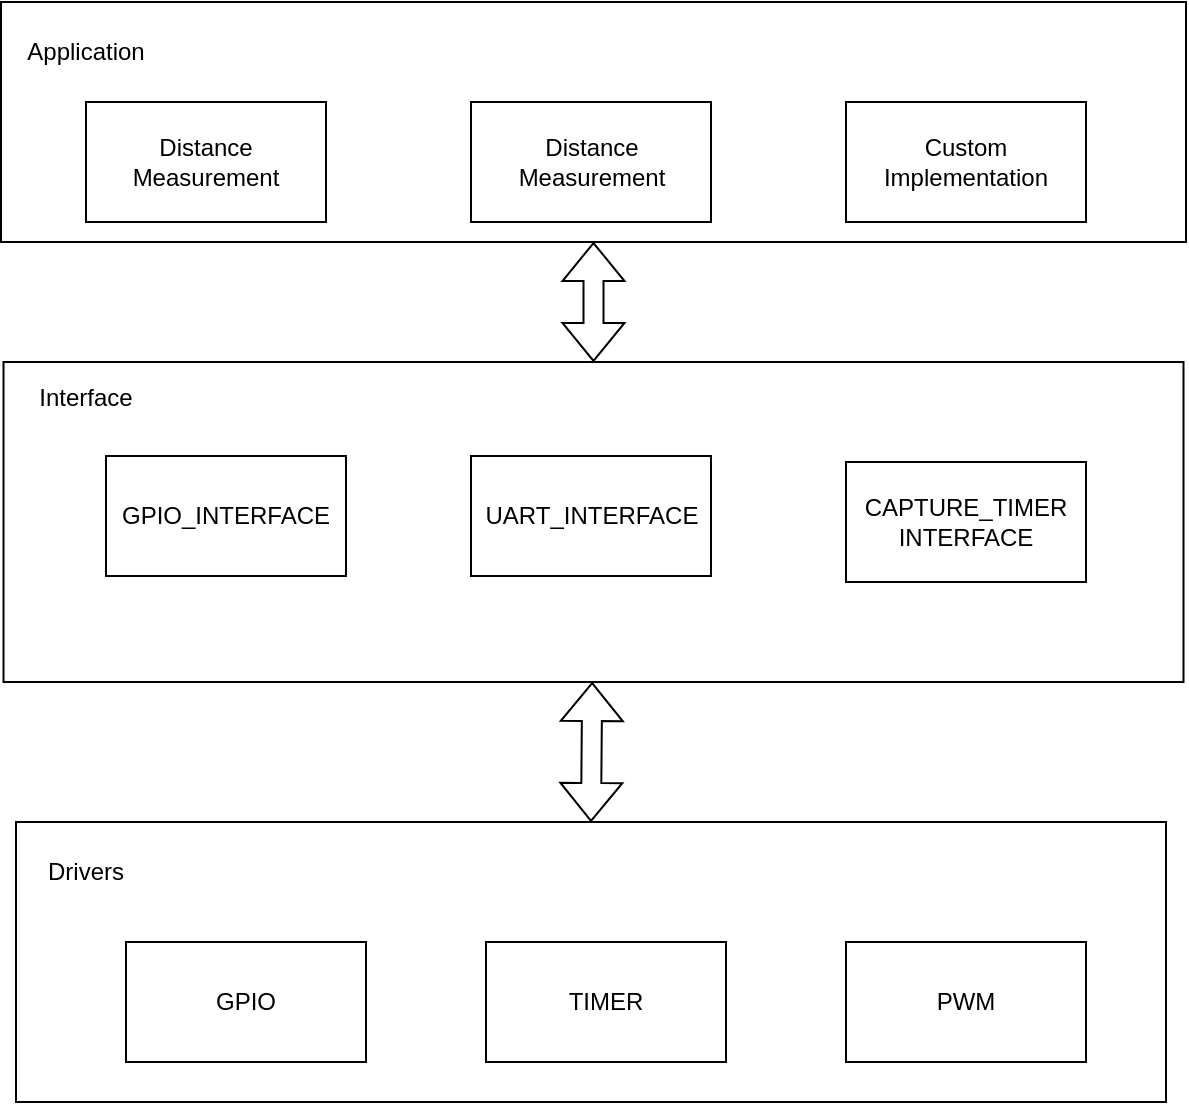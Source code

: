 <mxfile version="21.2.7" type="device">
  <diagram name="Page-1" id="w89mWXftQqzs_slQ3TD_">
    <mxGraphModel dx="1002" dy="977" grid="0" gridSize="10" guides="1" tooltips="1" connect="1" arrows="1" fold="1" page="0" pageScale="1" pageWidth="850" pageHeight="1100" math="0" shadow="0">
      <root>
        <mxCell id="0" />
        <mxCell id="1" parent="0" />
        <mxCell id="DQ-xzplQvbak_wzepPbo-2" value="" style="rounded=0;whiteSpace=wrap;html=1;" vertex="1" parent="1">
          <mxGeometry x="45" y="240" width="575" height="140" as="geometry" />
        </mxCell>
        <mxCell id="DQ-xzplQvbak_wzepPbo-3" value="GPIO" style="rounded=0;whiteSpace=wrap;html=1;" vertex="1" parent="1">
          <mxGeometry x="100" y="300" width="120" height="60" as="geometry" />
        </mxCell>
        <mxCell id="DQ-xzplQvbak_wzepPbo-4" value="Drivers" style="text;html=1;strokeColor=none;fillColor=none;align=center;verticalAlign=middle;whiteSpace=wrap;rounded=0;" vertex="1" parent="1">
          <mxGeometry x="50" y="250" width="60" height="30" as="geometry" />
        </mxCell>
        <mxCell id="DQ-xzplQvbak_wzepPbo-5" value="TIMER" style="rounded=0;whiteSpace=wrap;html=1;" vertex="1" parent="1">
          <mxGeometry x="280" y="300" width="120" height="60" as="geometry" />
        </mxCell>
        <mxCell id="DQ-xzplQvbak_wzepPbo-6" value="PWM" style="rounded=0;whiteSpace=wrap;html=1;" vertex="1" parent="1">
          <mxGeometry x="460" y="300" width="120" height="60" as="geometry" />
        </mxCell>
        <mxCell id="DQ-xzplQvbak_wzepPbo-8" value="" style="shape=flexArrow;endArrow=classic;startArrow=classic;html=1;rounded=0;exitX=0.5;exitY=0;exitDx=0;exitDy=0;" edge="1" parent="1" source="DQ-xzplQvbak_wzepPbo-2" target="DQ-xzplQvbak_wzepPbo-9">
          <mxGeometry width="100" height="100" relative="1" as="geometry">
            <mxPoint x="370" y="170" as="sourcePoint" />
            <mxPoint x="335" y="160" as="targetPoint" />
          </mxGeometry>
        </mxCell>
        <mxCell id="DQ-xzplQvbak_wzepPbo-9" value="" style="rounded=0;whiteSpace=wrap;html=1;" vertex="1" parent="1">
          <mxGeometry x="38.75" y="10" width="590" height="160" as="geometry" />
        </mxCell>
        <mxCell id="DQ-xzplQvbak_wzepPbo-10" value="Interface" style="text;html=1;strokeColor=none;fillColor=none;align=center;verticalAlign=middle;whiteSpace=wrap;rounded=0;" vertex="1" parent="1">
          <mxGeometry x="50" y="13" width="60" height="30" as="geometry" />
        </mxCell>
        <mxCell id="DQ-xzplQvbak_wzepPbo-11" value="GPIO_INTERFACE" style="rounded=0;whiteSpace=wrap;html=1;" vertex="1" parent="1">
          <mxGeometry x="90" y="57" width="120" height="60" as="geometry" />
        </mxCell>
        <mxCell id="DQ-xzplQvbak_wzepPbo-12" value="UART_INTERFACE" style="rounded=0;whiteSpace=wrap;html=1;" vertex="1" parent="1">
          <mxGeometry x="272.5" y="57" width="120" height="60" as="geometry" />
        </mxCell>
        <mxCell id="DQ-xzplQvbak_wzepPbo-13" value="CAPTURE_TIMER&lt;br&gt;INTERFACE" style="rounded=0;whiteSpace=wrap;html=1;" vertex="1" parent="1">
          <mxGeometry x="460" y="60" width="120" height="60" as="geometry" />
        </mxCell>
        <mxCell id="DQ-xzplQvbak_wzepPbo-14" value="" style="rounded=0;whiteSpace=wrap;html=1;" vertex="1" parent="1">
          <mxGeometry x="37.5" y="-170" width="592.5" height="120" as="geometry" />
        </mxCell>
        <mxCell id="DQ-xzplQvbak_wzepPbo-15" value="Application" style="text;html=1;strokeColor=none;fillColor=none;align=center;verticalAlign=middle;whiteSpace=wrap;rounded=0;" vertex="1" parent="1">
          <mxGeometry x="50" y="-160" width="60" height="30" as="geometry" />
        </mxCell>
        <mxCell id="DQ-xzplQvbak_wzepPbo-16" value="Distance Measurement" style="rounded=0;whiteSpace=wrap;html=1;" vertex="1" parent="1">
          <mxGeometry x="80" y="-120" width="120" height="60" as="geometry" />
        </mxCell>
        <mxCell id="DQ-xzplQvbak_wzepPbo-17" value="Custom Implementation" style="rounded=0;whiteSpace=wrap;html=1;" vertex="1" parent="1">
          <mxGeometry x="460" y="-120" width="120" height="60" as="geometry" />
        </mxCell>
        <mxCell id="DQ-xzplQvbak_wzepPbo-18" value="Distance Measurement" style="rounded=0;whiteSpace=wrap;html=1;" vertex="1" parent="1">
          <mxGeometry x="272.5" y="-120" width="120" height="60" as="geometry" />
        </mxCell>
        <mxCell id="DQ-xzplQvbak_wzepPbo-19" value="" style="shape=flexArrow;endArrow=classic;startArrow=classic;html=1;rounded=0;exitX=0.5;exitY=0;exitDx=0;exitDy=0;entryX=0.5;entryY=1;entryDx=0;entryDy=0;" edge="1" parent="1" source="DQ-xzplQvbak_wzepPbo-9" target="DQ-xzplQvbak_wzepPbo-14">
          <mxGeometry width="100" height="100" relative="1" as="geometry">
            <mxPoint x="374" y="155" as="sourcePoint" />
            <mxPoint x="474" y="55" as="targetPoint" />
          </mxGeometry>
        </mxCell>
      </root>
    </mxGraphModel>
  </diagram>
</mxfile>
